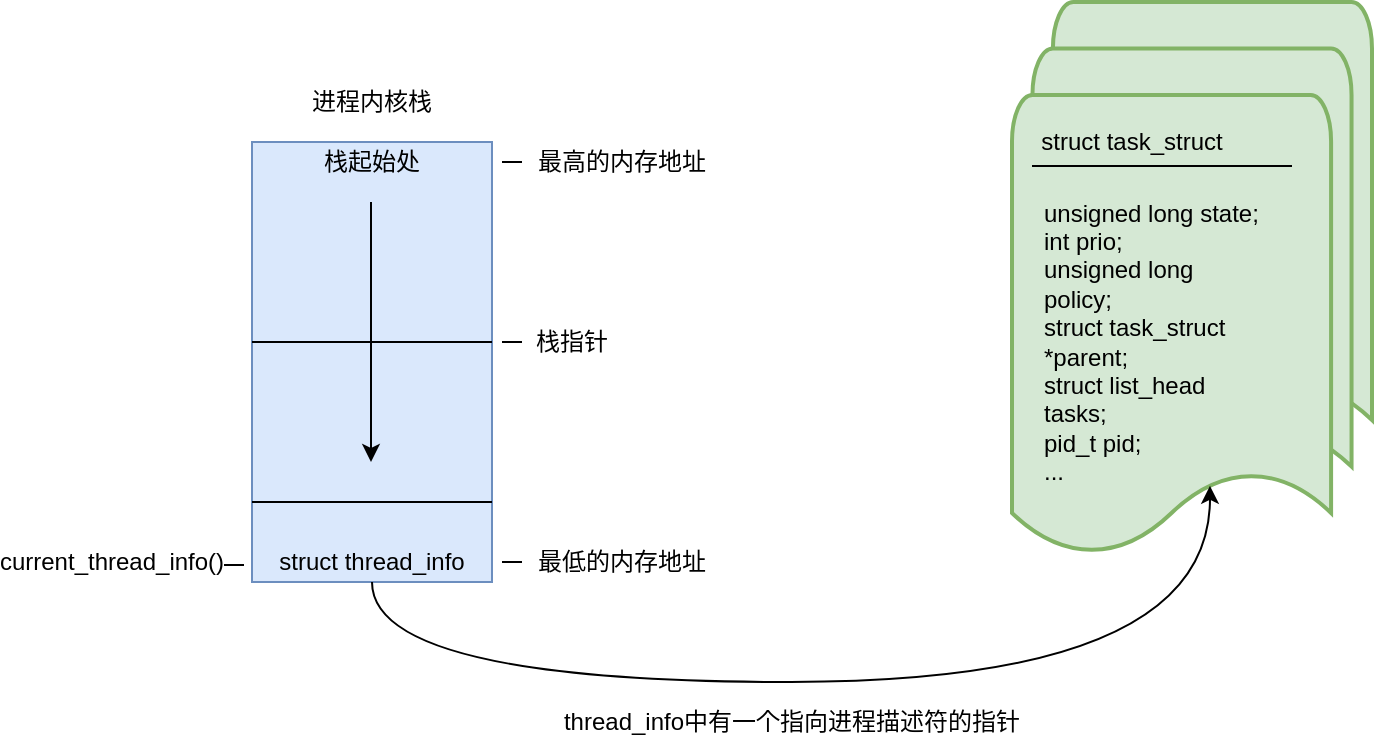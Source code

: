 <mxfile version="14.2.7" type="github">
  <diagram id="xTj1h4oO25dQgiePU3qU" name="第 1 页">
    <mxGraphModel dx="1426" dy="677" grid="1" gridSize="10" guides="1" tooltips="1" connect="1" arrows="1" fold="1" page="1" pageScale="1" pageWidth="827" pageHeight="1169" math="0" shadow="0">
      <root>
        <mxCell id="0" />
        <mxCell id="1" parent="0" />
        <mxCell id="1_yaDXRiqq0Rp-6NFPXQ-11" value="" style="endArrow=none;html=1;shadow=0;strokeWidth=1;" edge="1" parent="1">
          <mxGeometry width="50" height="50" relative="1" as="geometry">
            <mxPoint x="255" y="260" as="sourcePoint" />
            <mxPoint x="265" y="260" as="targetPoint" />
          </mxGeometry>
        </mxCell>
        <mxCell id="1_yaDXRiqq0Rp-6NFPXQ-2" value="" style="rounded=0;whiteSpace=wrap;html=1;fillColor=#dae8fc;strokeColor=#6c8ebf;" vertex="1" parent="1">
          <mxGeometry x="130" y="250" width="120" height="220" as="geometry" />
        </mxCell>
        <mxCell id="1_yaDXRiqq0Rp-6NFPXQ-6" value="" style="endArrow=classic;html=1;" edge="1" parent="1">
          <mxGeometry width="50" height="50" relative="1" as="geometry">
            <mxPoint x="189.5" y="280" as="sourcePoint" />
            <mxPoint x="189.5" y="410" as="targetPoint" />
          </mxGeometry>
        </mxCell>
        <mxCell id="1_yaDXRiqq0Rp-6NFPXQ-7" value="栈起始处" style="text;html=1;strokeColor=none;fillColor=none;align=center;verticalAlign=middle;whiteSpace=wrap;rounded=0;" vertex="1" parent="1">
          <mxGeometry x="160" y="250" width="60" height="20" as="geometry" />
        </mxCell>
        <mxCell id="1_yaDXRiqq0Rp-6NFPXQ-9" value="" style="endArrow=none;html=1;sketch=0;shadow=0;strokeWidth=1;" edge="1" parent="1">
          <mxGeometry width="50" height="50" relative="1" as="geometry">
            <mxPoint x="130" y="350" as="sourcePoint" />
            <mxPoint x="250" y="350" as="targetPoint" />
          </mxGeometry>
        </mxCell>
        <mxCell id="1_yaDXRiqq0Rp-6NFPXQ-10" value="进程内核栈" style="text;html=1;strokeColor=none;fillColor=none;align=center;verticalAlign=middle;whiteSpace=wrap;rounded=0;" vertex="1" parent="1">
          <mxGeometry x="155" y="220" width="70" height="20" as="geometry" />
        </mxCell>
        <mxCell id="1_yaDXRiqq0Rp-6NFPXQ-12" value="" style="endArrow=none;html=1;shadow=0;strokeWidth=1;" edge="1" parent="1">
          <mxGeometry width="50" height="50" relative="1" as="geometry">
            <mxPoint x="255" y="350" as="sourcePoint" />
            <mxPoint x="265" y="350" as="targetPoint" />
          </mxGeometry>
        </mxCell>
        <mxCell id="1_yaDXRiqq0Rp-6NFPXQ-13" value="最高的内存地址" style="text;html=1;strokeColor=none;fillColor=none;align=center;verticalAlign=middle;whiteSpace=wrap;rounded=0;" vertex="1" parent="1">
          <mxGeometry x="270" y="250" width="90" height="20" as="geometry" />
        </mxCell>
        <mxCell id="1_yaDXRiqq0Rp-6NFPXQ-14" value="栈指针" style="text;html=1;strokeColor=none;fillColor=none;align=center;verticalAlign=middle;whiteSpace=wrap;rounded=0;" vertex="1" parent="1">
          <mxGeometry x="270" y="340" width="40" height="20" as="geometry" />
        </mxCell>
        <mxCell id="1_yaDXRiqq0Rp-6NFPXQ-15" value="" style="endArrow=none;html=1;shadow=0;strokeWidth=1;" edge="1" parent="1">
          <mxGeometry width="50" height="50" relative="1" as="geometry">
            <mxPoint x="255" y="460" as="sourcePoint" />
            <mxPoint x="265" y="460" as="targetPoint" />
          </mxGeometry>
        </mxCell>
        <mxCell id="1_yaDXRiqq0Rp-6NFPXQ-16" value="最低的内存地址" style="text;html=1;strokeColor=none;fillColor=none;align=center;verticalAlign=middle;whiteSpace=wrap;rounded=0;" vertex="1" parent="1">
          <mxGeometry x="270" y="450" width="90" height="20" as="geometry" />
        </mxCell>
        <mxCell id="1_yaDXRiqq0Rp-6NFPXQ-17" value="" style="endArrow=none;html=1;shadow=0;strokeWidth=1;" edge="1" parent="1">
          <mxGeometry width="50" height="50" relative="1" as="geometry">
            <mxPoint x="130" y="430" as="sourcePoint" />
            <mxPoint x="250" y="430" as="targetPoint" />
          </mxGeometry>
        </mxCell>
        <mxCell id="1_yaDXRiqq0Rp-6NFPXQ-18" value="struct thread_info" style="text;html=1;strokeColor=none;fillColor=none;align=center;verticalAlign=middle;whiteSpace=wrap;rounded=0;" vertex="1" parent="1">
          <mxGeometry x="115" y="450" width="150" height="20" as="geometry" />
        </mxCell>
        <mxCell id="1_yaDXRiqq0Rp-6NFPXQ-19" value="current_thread_info()&lt;br&gt;" style="text;html=1;strokeColor=none;fillColor=none;align=center;verticalAlign=middle;whiteSpace=wrap;rounded=0;" vertex="1" parent="1">
          <mxGeometry x="40" y="450" width="40" height="20" as="geometry" />
        </mxCell>
        <mxCell id="1_yaDXRiqq0Rp-6NFPXQ-21" value="" style="endArrow=none;html=1;shadow=0;strokeWidth=1;" edge="1" parent="1">
          <mxGeometry width="50" height="50" relative="1" as="geometry">
            <mxPoint x="116" y="461.5" as="sourcePoint" />
            <mxPoint x="126" y="461.5" as="targetPoint" />
          </mxGeometry>
        </mxCell>
        <mxCell id="1_yaDXRiqq0Rp-6NFPXQ-22" value="" style="strokeWidth=2;html=1;shape=mxgraph.flowchart.multi-document;whiteSpace=wrap;fillColor=#d5e8d4;strokeColor=#82b366;" vertex="1" parent="1">
          <mxGeometry x="510" y="180" width="180" height="280" as="geometry" />
        </mxCell>
        <mxCell id="1_yaDXRiqq0Rp-6NFPXQ-24" value="struct task_struct&lt;br&gt;" style="text;html=1;strokeColor=none;fillColor=none;align=center;verticalAlign=middle;whiteSpace=wrap;rounded=0;" vertex="1" parent="1">
          <mxGeometry x="510" y="240" width="120" height="20" as="geometry" />
        </mxCell>
        <mxCell id="1_yaDXRiqq0Rp-6NFPXQ-26" value="&lt;span style=&quot;text-align: left&quot;&gt;unsigned long state;&lt;/span&gt;&lt;br style=&quot;text-align: left&quot;&gt;&lt;span style=&quot;text-align: left&quot;&gt;int prio;&lt;/span&gt;&lt;br style=&quot;text-align: left&quot;&gt;&lt;span style=&quot;text-align: left&quot;&gt;unsigned long policy;&lt;/span&gt;&lt;br style=&quot;text-align: left&quot;&gt;&lt;span style=&quot;text-align: left&quot;&gt;struct task_struct *parent;&lt;/span&gt;&lt;br style=&quot;text-align: left&quot;&gt;&lt;span style=&quot;text-align: left&quot;&gt;struct list_head tasks;&lt;/span&gt;&lt;br style=&quot;text-align: left&quot;&gt;&lt;span style=&quot;text-align: left&quot;&gt;pid_t pid;&lt;/span&gt;&lt;br style=&quot;text-align: left&quot;&gt;&lt;span style=&quot;text-align: left&quot;&gt;...&lt;/span&gt;" style="text;html=1;strokeColor=none;fillColor=none;align=left;verticalAlign=middle;whiteSpace=wrap;rounded=0;labelPosition=right;verticalLabelPosition=middle;" vertex="1" parent="1">
          <mxGeometry x="414" y="270" width="110" height="160" as="geometry" />
        </mxCell>
        <mxCell id="1_yaDXRiqq0Rp-6NFPXQ-27" value="" style="endArrow=none;html=1;shadow=0;strokeWidth=1;" edge="1" parent="1">
          <mxGeometry width="50" height="50" relative="1" as="geometry">
            <mxPoint x="520" y="262" as="sourcePoint" />
            <mxPoint x="650" y="262" as="targetPoint" />
          </mxGeometry>
        </mxCell>
        <mxCell id="1_yaDXRiqq0Rp-6NFPXQ-31" value="" style="endArrow=classic;html=1;shadow=0;strokeWidth=1;curved=1;edgeStyle=orthogonalEdgeStyle;entryX=0.55;entryY=0.864;entryDx=0;entryDy=0;entryPerimeter=0;" edge="1" parent="1" source="1_yaDXRiqq0Rp-6NFPXQ-18" target="1_yaDXRiqq0Rp-6NFPXQ-22">
          <mxGeometry width="50" height="50" relative="1" as="geometry">
            <mxPoint x="190" y="490" as="sourcePoint" />
            <mxPoint x="310" y="360" as="targetPoint" />
            <Array as="points">
              <mxPoint x="190" y="520" />
              <mxPoint x="609" y="520" />
            </Array>
          </mxGeometry>
        </mxCell>
        <mxCell id="1_yaDXRiqq0Rp-6NFPXQ-32" value="thread_info中有一个指向进程描述符的指针" style="text;html=1;strokeColor=none;fillColor=none;align=center;verticalAlign=middle;whiteSpace=wrap;rounded=0;" vertex="1" parent="1">
          <mxGeometry x="265" y="530" width="270" height="20" as="geometry" />
        </mxCell>
      </root>
    </mxGraphModel>
  </diagram>
</mxfile>
